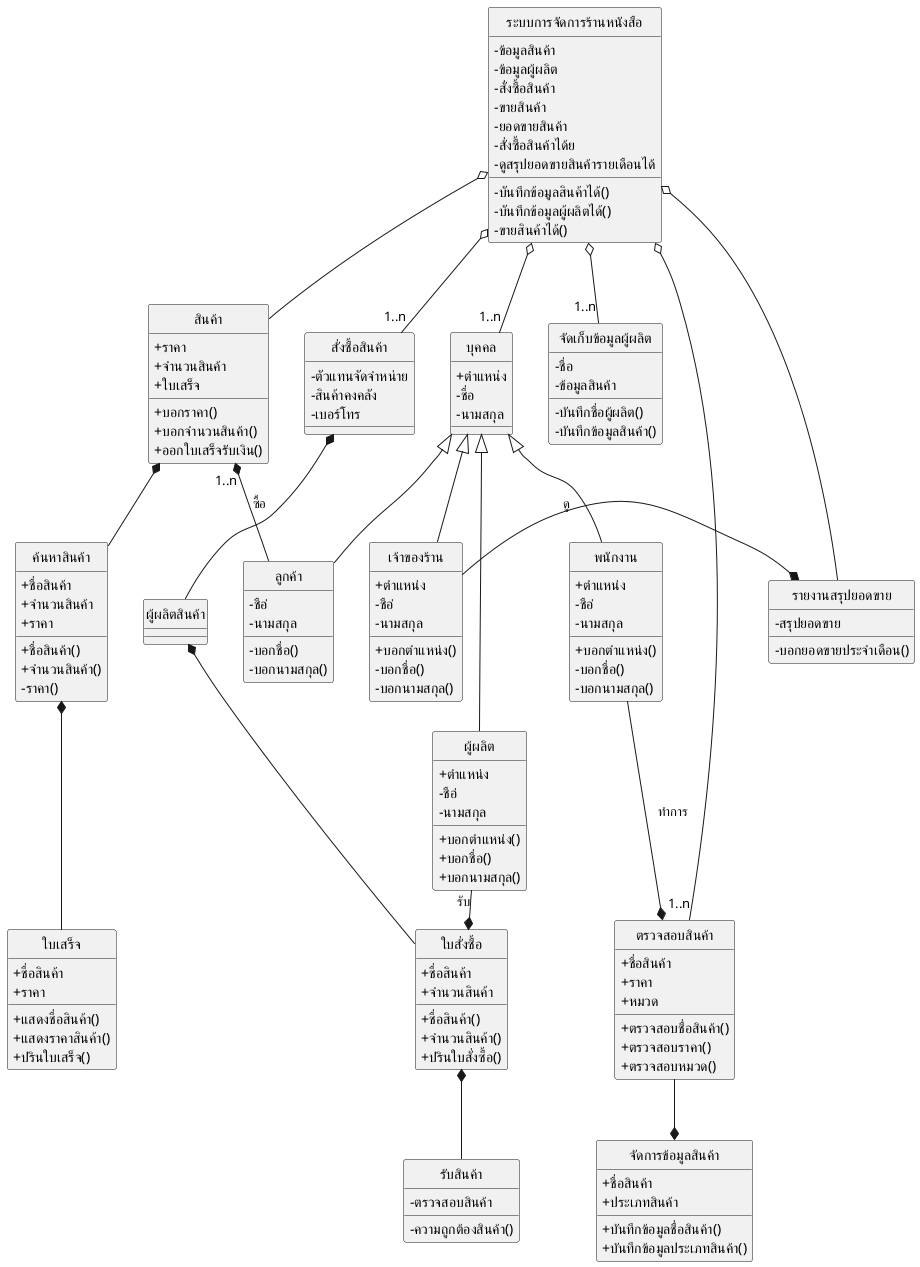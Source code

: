 @startuml "Bookstore Mamagement System"
skinparam classAttributeIconSize 0
hide circle
class "ผู้ผลิต"{
+ตำแหน่ง
-ชือ่
-นามสกุล
+บอกตำแหน่ง()
+บอกชื่อ()
+บอกนามสกุล()
}

class "ระบบการจัดการร้านหนังสือ"{

-ข้อมูลสินค้า
-ข้อมูลผู้ผลิต
-สั่งซื้อสินค้า
-ขายสินค้า
-ยอดขายสินค้า
-บันทึกข้อมูลสินค้าได้()
-บันทึกข้อมูลผู้ผลิตได้()
-สั่งซื้อสินค้าได้ย
-ขายสินค้าได้()
-ดูสรุปยอดขายสินค้ารายเดือนได้

}
class "เจ้าของร้าน"{
+ตำแหน่ง
-ชือ่
-นามสกุล
+บอกตำแหน่ง()
-บอกชื่อ()
-บอกนามสกุล()
}
class "พนักงาน"{
+ตำแหน่ง
-ชือ่
-นามสกุล
+บอกตำแหน่ง()
-บอกชื่อ()
-บอกนามสกุล()
}
class "บุคคล"{
+ตำแหน่ง
-ชื่อ
-นามสกุล
}
class "ลูกค้า"{
-ชือ่
-นามสกุล
-บอกชื่อ()
-บอกนามสกุล()
}

class "จัดการข้อมูลสินค้า"{
+ชื่อสินค้า
+ประเภทสินค้า
+บันทึกข้อมูลชื่อสินค้า()
+บันทึกข้อมูลประเภทสินค้า()
}
class "จัดเก็บข้อมูลผู้ผลิต"{
-ชื่อ
-ข้อมูลสินค้า
-บันทึกชื่อผู้ผลิต()
-บันทึกข้อมูลสินค้า()
}
class "สั่งซื้อสินค้า"{
-ตัวแทนจัดจำหน่าย
-สินค้าคงคลัง
-เบอร์โทร

}
class "รับสินค้า"{
-ตรวจสอบสินค้า
-ความถูกต้องสินค้า()
}
class "สินค้า"{
+ราคา
+จำนวนสินค้า
+ใบเสร็จ
+บอกราคา()
+บอกจำนวนสินค้า()
+ออกใบเสร็จรับเงิน()

}
class "รายงานสรุปยอดขาย"{
-สรุปยอดขาย
-บอกยอดขายประจำเดือน()
}
class "ใบสั่งซื้อ"{
+ชื่อสินค้า
+จำนวนสินค้า
+ชื่อสินค้า()
+จำนวนสินค้า()
+ปรินใบสั่งซื้อ()
}
class "ค้นหาสินค้า"{
+ชื่อสินค้า
+จำนวนสินค้า
+ราคา
+ชื่อสินค้า()
+จำนวนสินค้า()
-ราคา()
}

class "ใบเสร็จ"{
+ชื่อสินค้า
+ราคา
+แสดงชื่อสินค้า()
+แสดงราคาสินค้า()
+ปรินใบเสร็จ()
}
class "ตรวจสอบสินค้า"{
+ชื่อสินค้า
+ราคา
+หมวด
+ตรวจสอบชื่อสินค้า()
+ตรวจสอบราคา()
+ตรวจสอบหมวด()
}
class "ผู้ผลิตสินค้า"{

}
"บุคคล" <|-- "พนักงาน"
"บุคคล" <|-- "เจ้าของร้าน"
"บุคคล" <|-- "ผู้ผลิต"
"บุคคล" <|-- "ลูกค้า"
"ระบบการจัดการร้านหนังสือ" o-- "1..n""บุคคล" 
"ระบบการจัดการร้านหนังสือ" o-- "1..n""ตรวจสอบสินค้า" 
"ระบบการจัดการร้านหนังสือ" o-- "1..n""จัดเก็บข้อมูลผู้ผลิต"
"ระบบการจัดการร้านหนังสือ" o-- "1..n""สั่งซื้อสินค้า"
"ระบบการจัดการร้านหนังสือ" o-- "สินค้า"
"ระบบการจัดการร้านหนังสือ" o-- "รายงานสรุปยอดขาย"
"สั่งซื้อสินค้า" *-- "ผู้ผลิตสินค้า"
"ผู้ผลิตสินค้า" *-- "ใบสั่งซื้อ"
"ใบสั่งซื้อ" *-- "รับสินค้า"
"สินค้า" *--"ค้นหาสินค้า"
"ค้นหาสินค้า" *-- "ใบเสร็จ"
"ลูกค้า" -left-* "1..n""สินค้า": ซื้อ
"พนักงาน" --* "ตรวจสอบสินค้า":ทำการ
"ตรวจสอบสินค้า" --* "จัดการข้อมูลสินค้า"
"เจ้าของร้าน" -right-* "รายงานสรุปยอดขาย":ดู
"ผู้ผลิต" -right-* "ใบสั่งซื้อ": รับ
@enduml